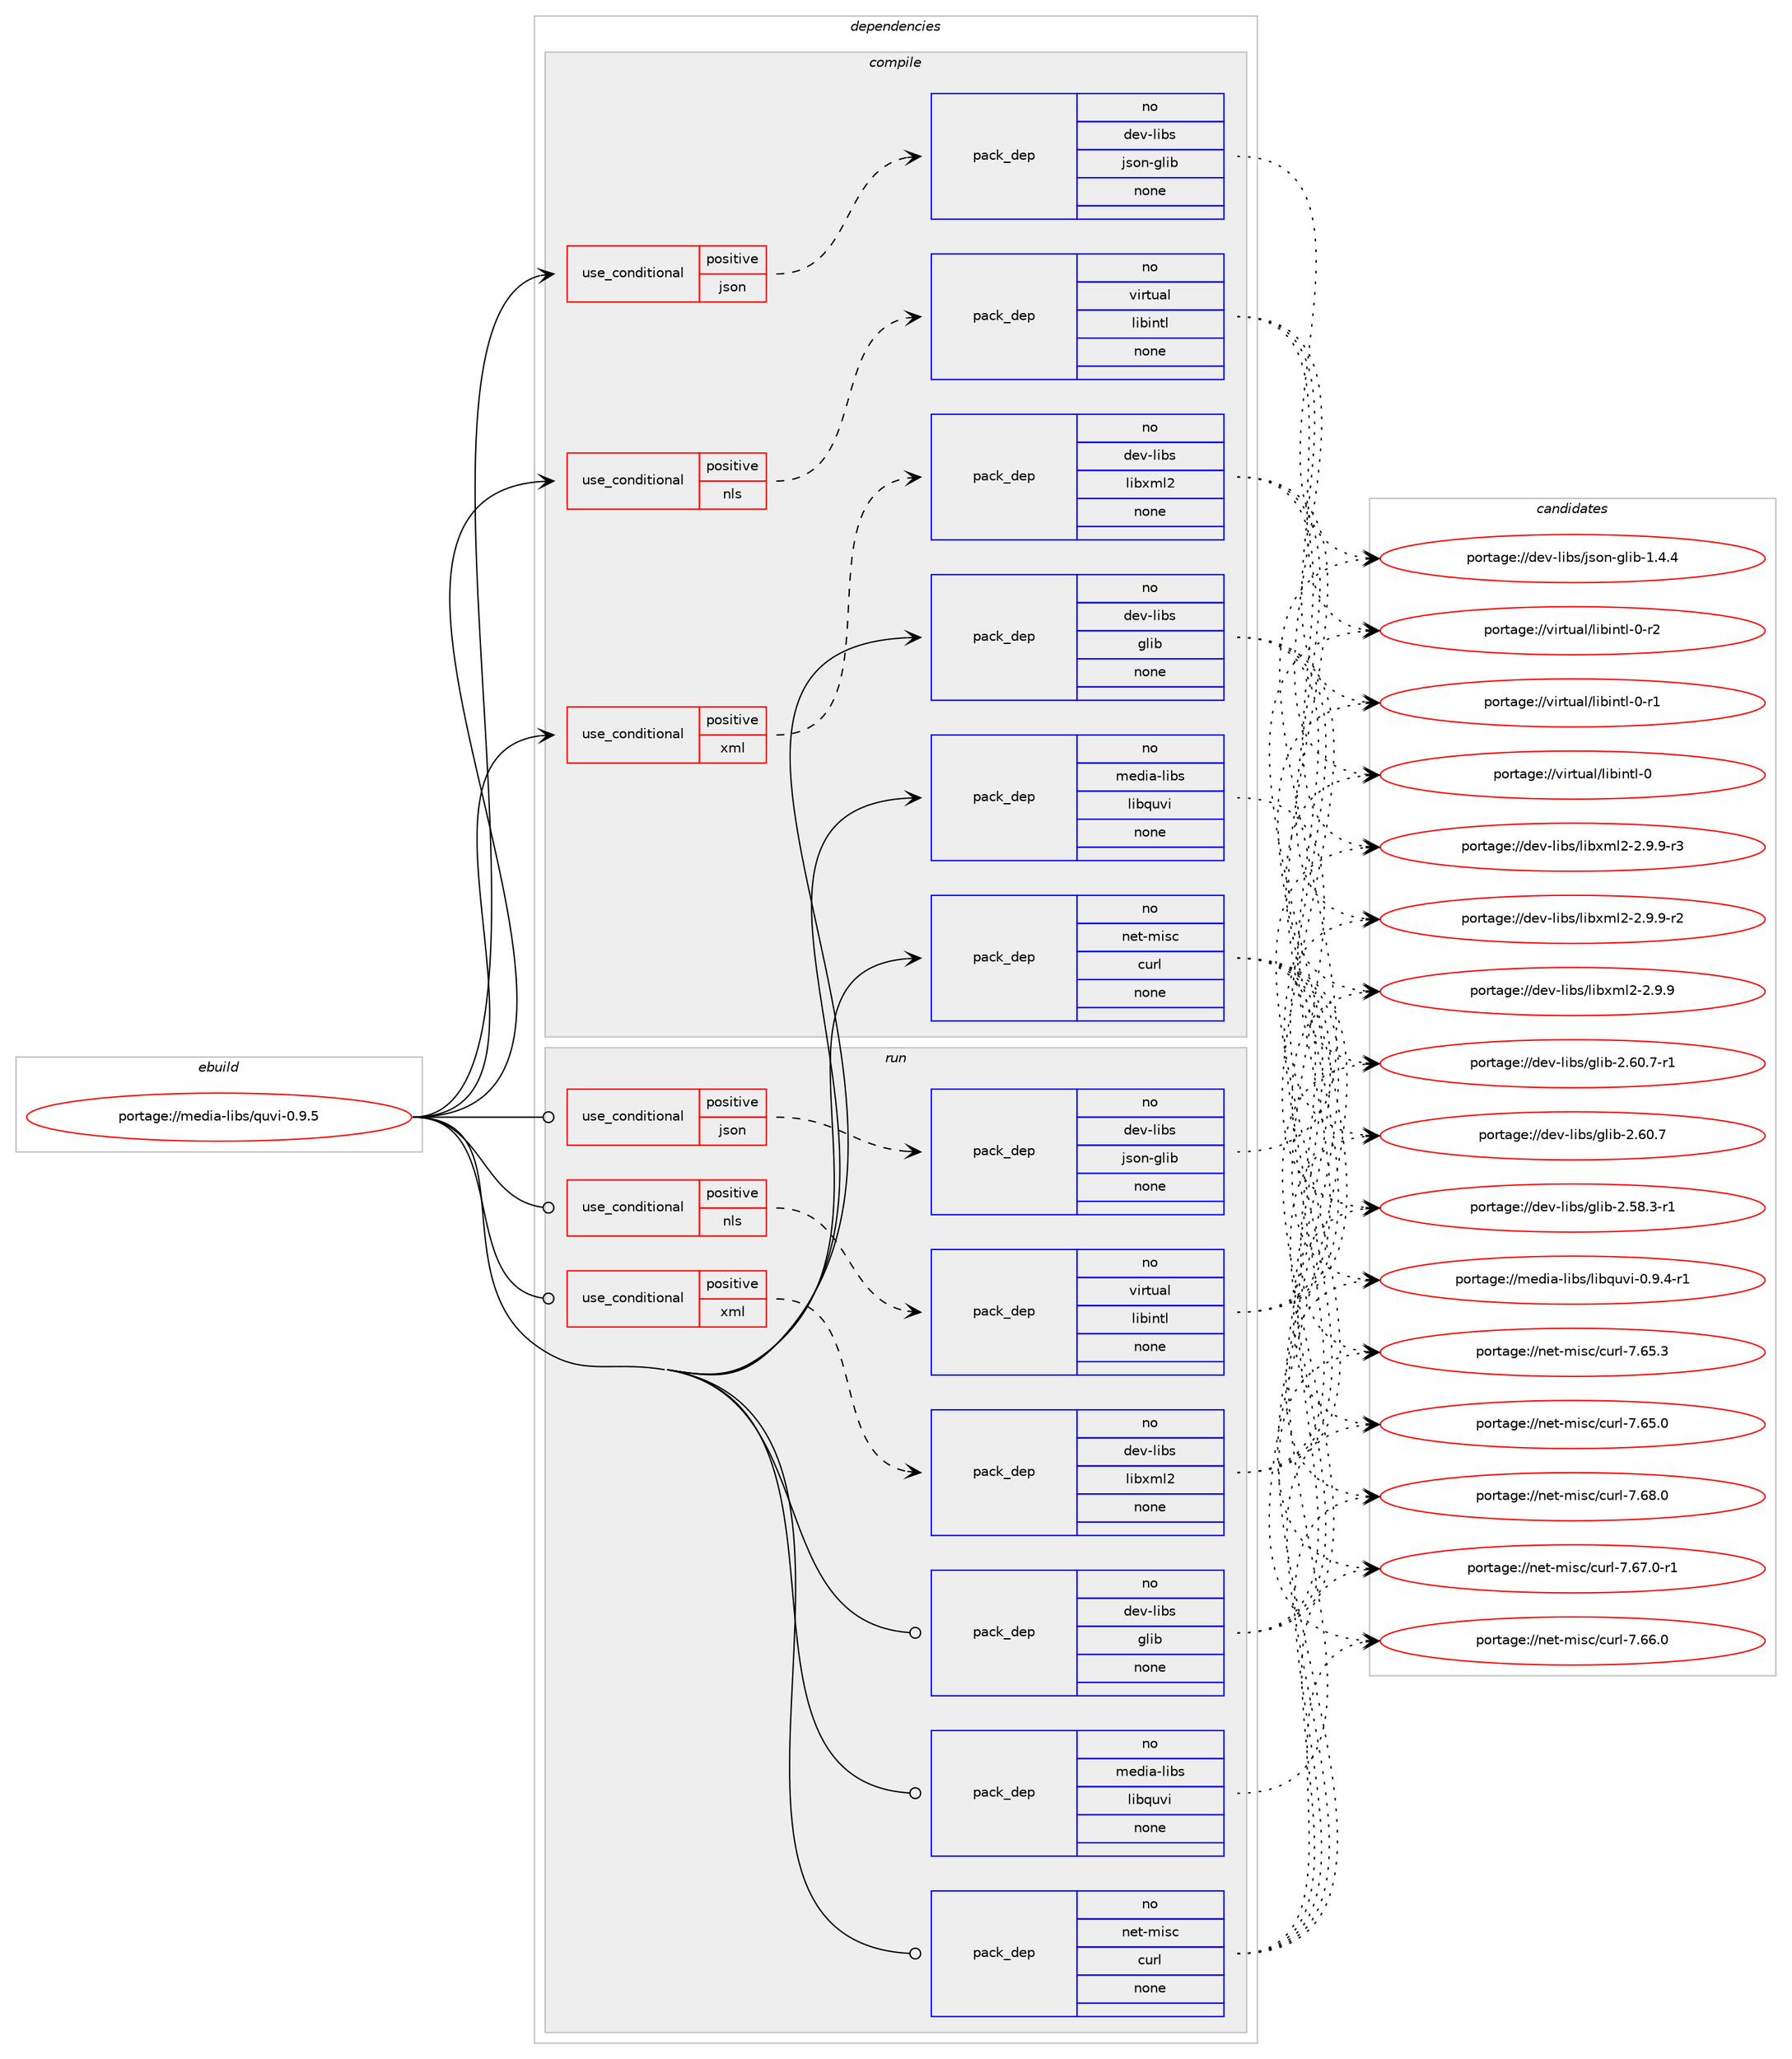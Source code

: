 digraph prolog {

# *************
# Graph options
# *************

newrank=true;
concentrate=true;
compound=true;
graph [rankdir=LR,fontname=Helvetica,fontsize=10,ranksep=1.5];#, ranksep=2.5, nodesep=0.2];
edge  [arrowhead=vee];
node  [fontname=Helvetica,fontsize=10];

# **********
# The ebuild
# **********

subgraph cluster_leftcol {
color=gray;
label=<<i>ebuild</i>>;
id [label="portage://media-libs/quvi-0.9.5", color=red, width=4, href="../media-libs/quvi-0.9.5.svg"];
}

# ****************
# The dependencies
# ****************

subgraph cluster_midcol {
color=gray;
label=<<i>dependencies</i>>;
subgraph cluster_compile {
fillcolor="#eeeeee";
style=filled;
label=<<i>compile</i>>;
subgraph cond46203 {
dependency204989 [label=<<TABLE BORDER="0" CELLBORDER="1" CELLSPACING="0" CELLPADDING="4"><TR><TD ROWSPAN="3" CELLPADDING="10">use_conditional</TD></TR><TR><TD>positive</TD></TR><TR><TD>json</TD></TR></TABLE>>, shape=none, color=red];
subgraph pack155681 {
dependency204990 [label=<<TABLE BORDER="0" CELLBORDER="1" CELLSPACING="0" CELLPADDING="4" WIDTH="220"><TR><TD ROWSPAN="6" CELLPADDING="30">pack_dep</TD></TR><TR><TD WIDTH="110">no</TD></TR><TR><TD>dev-libs</TD></TR><TR><TD>json-glib</TD></TR><TR><TD>none</TD></TR><TR><TD></TD></TR></TABLE>>, shape=none, color=blue];
}
dependency204989:e -> dependency204990:w [weight=20,style="dashed",arrowhead="vee"];
}
id:e -> dependency204989:w [weight=20,style="solid",arrowhead="vee"];
subgraph cond46204 {
dependency204991 [label=<<TABLE BORDER="0" CELLBORDER="1" CELLSPACING="0" CELLPADDING="4"><TR><TD ROWSPAN="3" CELLPADDING="10">use_conditional</TD></TR><TR><TD>positive</TD></TR><TR><TD>nls</TD></TR></TABLE>>, shape=none, color=red];
subgraph pack155682 {
dependency204992 [label=<<TABLE BORDER="0" CELLBORDER="1" CELLSPACING="0" CELLPADDING="4" WIDTH="220"><TR><TD ROWSPAN="6" CELLPADDING="30">pack_dep</TD></TR><TR><TD WIDTH="110">no</TD></TR><TR><TD>virtual</TD></TR><TR><TD>libintl</TD></TR><TR><TD>none</TD></TR><TR><TD></TD></TR></TABLE>>, shape=none, color=blue];
}
dependency204991:e -> dependency204992:w [weight=20,style="dashed",arrowhead="vee"];
}
id:e -> dependency204991:w [weight=20,style="solid",arrowhead="vee"];
subgraph cond46205 {
dependency204993 [label=<<TABLE BORDER="0" CELLBORDER="1" CELLSPACING="0" CELLPADDING="4"><TR><TD ROWSPAN="3" CELLPADDING="10">use_conditional</TD></TR><TR><TD>positive</TD></TR><TR><TD>xml</TD></TR></TABLE>>, shape=none, color=red];
subgraph pack155683 {
dependency204994 [label=<<TABLE BORDER="0" CELLBORDER="1" CELLSPACING="0" CELLPADDING="4" WIDTH="220"><TR><TD ROWSPAN="6" CELLPADDING="30">pack_dep</TD></TR><TR><TD WIDTH="110">no</TD></TR><TR><TD>dev-libs</TD></TR><TR><TD>libxml2</TD></TR><TR><TD>none</TD></TR><TR><TD></TD></TR></TABLE>>, shape=none, color=blue];
}
dependency204993:e -> dependency204994:w [weight=20,style="dashed",arrowhead="vee"];
}
id:e -> dependency204993:w [weight=20,style="solid",arrowhead="vee"];
subgraph pack155684 {
dependency204995 [label=<<TABLE BORDER="0" CELLBORDER="1" CELLSPACING="0" CELLPADDING="4" WIDTH="220"><TR><TD ROWSPAN="6" CELLPADDING="30">pack_dep</TD></TR><TR><TD WIDTH="110">no</TD></TR><TR><TD>dev-libs</TD></TR><TR><TD>glib</TD></TR><TR><TD>none</TD></TR><TR><TD></TD></TR></TABLE>>, shape=none, color=blue];
}
id:e -> dependency204995:w [weight=20,style="solid",arrowhead="vee"];
subgraph pack155685 {
dependency204996 [label=<<TABLE BORDER="0" CELLBORDER="1" CELLSPACING="0" CELLPADDING="4" WIDTH="220"><TR><TD ROWSPAN="6" CELLPADDING="30">pack_dep</TD></TR><TR><TD WIDTH="110">no</TD></TR><TR><TD>media-libs</TD></TR><TR><TD>libquvi</TD></TR><TR><TD>none</TD></TR><TR><TD></TD></TR></TABLE>>, shape=none, color=blue];
}
id:e -> dependency204996:w [weight=20,style="solid",arrowhead="vee"];
subgraph pack155686 {
dependency204997 [label=<<TABLE BORDER="0" CELLBORDER="1" CELLSPACING="0" CELLPADDING="4" WIDTH="220"><TR><TD ROWSPAN="6" CELLPADDING="30">pack_dep</TD></TR><TR><TD WIDTH="110">no</TD></TR><TR><TD>net-misc</TD></TR><TR><TD>curl</TD></TR><TR><TD>none</TD></TR><TR><TD></TD></TR></TABLE>>, shape=none, color=blue];
}
id:e -> dependency204997:w [weight=20,style="solid",arrowhead="vee"];
}
subgraph cluster_compileandrun {
fillcolor="#eeeeee";
style=filled;
label=<<i>compile and run</i>>;
}
subgraph cluster_run {
fillcolor="#eeeeee";
style=filled;
label=<<i>run</i>>;
subgraph cond46206 {
dependency204998 [label=<<TABLE BORDER="0" CELLBORDER="1" CELLSPACING="0" CELLPADDING="4"><TR><TD ROWSPAN="3" CELLPADDING="10">use_conditional</TD></TR><TR><TD>positive</TD></TR><TR><TD>json</TD></TR></TABLE>>, shape=none, color=red];
subgraph pack155687 {
dependency204999 [label=<<TABLE BORDER="0" CELLBORDER="1" CELLSPACING="0" CELLPADDING="4" WIDTH="220"><TR><TD ROWSPAN="6" CELLPADDING="30">pack_dep</TD></TR><TR><TD WIDTH="110">no</TD></TR><TR><TD>dev-libs</TD></TR><TR><TD>json-glib</TD></TR><TR><TD>none</TD></TR><TR><TD></TD></TR></TABLE>>, shape=none, color=blue];
}
dependency204998:e -> dependency204999:w [weight=20,style="dashed",arrowhead="vee"];
}
id:e -> dependency204998:w [weight=20,style="solid",arrowhead="odot"];
subgraph cond46207 {
dependency205000 [label=<<TABLE BORDER="0" CELLBORDER="1" CELLSPACING="0" CELLPADDING="4"><TR><TD ROWSPAN="3" CELLPADDING="10">use_conditional</TD></TR><TR><TD>positive</TD></TR><TR><TD>nls</TD></TR></TABLE>>, shape=none, color=red];
subgraph pack155688 {
dependency205001 [label=<<TABLE BORDER="0" CELLBORDER="1" CELLSPACING="0" CELLPADDING="4" WIDTH="220"><TR><TD ROWSPAN="6" CELLPADDING="30">pack_dep</TD></TR><TR><TD WIDTH="110">no</TD></TR><TR><TD>virtual</TD></TR><TR><TD>libintl</TD></TR><TR><TD>none</TD></TR><TR><TD></TD></TR></TABLE>>, shape=none, color=blue];
}
dependency205000:e -> dependency205001:w [weight=20,style="dashed",arrowhead="vee"];
}
id:e -> dependency205000:w [weight=20,style="solid",arrowhead="odot"];
subgraph cond46208 {
dependency205002 [label=<<TABLE BORDER="0" CELLBORDER="1" CELLSPACING="0" CELLPADDING="4"><TR><TD ROWSPAN="3" CELLPADDING="10">use_conditional</TD></TR><TR><TD>positive</TD></TR><TR><TD>xml</TD></TR></TABLE>>, shape=none, color=red];
subgraph pack155689 {
dependency205003 [label=<<TABLE BORDER="0" CELLBORDER="1" CELLSPACING="0" CELLPADDING="4" WIDTH="220"><TR><TD ROWSPAN="6" CELLPADDING="30">pack_dep</TD></TR><TR><TD WIDTH="110">no</TD></TR><TR><TD>dev-libs</TD></TR><TR><TD>libxml2</TD></TR><TR><TD>none</TD></TR><TR><TD></TD></TR></TABLE>>, shape=none, color=blue];
}
dependency205002:e -> dependency205003:w [weight=20,style="dashed",arrowhead="vee"];
}
id:e -> dependency205002:w [weight=20,style="solid",arrowhead="odot"];
subgraph pack155690 {
dependency205004 [label=<<TABLE BORDER="0" CELLBORDER="1" CELLSPACING="0" CELLPADDING="4" WIDTH="220"><TR><TD ROWSPAN="6" CELLPADDING="30">pack_dep</TD></TR><TR><TD WIDTH="110">no</TD></TR><TR><TD>dev-libs</TD></TR><TR><TD>glib</TD></TR><TR><TD>none</TD></TR><TR><TD></TD></TR></TABLE>>, shape=none, color=blue];
}
id:e -> dependency205004:w [weight=20,style="solid",arrowhead="odot"];
subgraph pack155691 {
dependency205005 [label=<<TABLE BORDER="0" CELLBORDER="1" CELLSPACING="0" CELLPADDING="4" WIDTH="220"><TR><TD ROWSPAN="6" CELLPADDING="30">pack_dep</TD></TR><TR><TD WIDTH="110">no</TD></TR><TR><TD>media-libs</TD></TR><TR><TD>libquvi</TD></TR><TR><TD>none</TD></TR><TR><TD></TD></TR></TABLE>>, shape=none, color=blue];
}
id:e -> dependency205005:w [weight=20,style="solid",arrowhead="odot"];
subgraph pack155692 {
dependency205006 [label=<<TABLE BORDER="0" CELLBORDER="1" CELLSPACING="0" CELLPADDING="4" WIDTH="220"><TR><TD ROWSPAN="6" CELLPADDING="30">pack_dep</TD></TR><TR><TD WIDTH="110">no</TD></TR><TR><TD>net-misc</TD></TR><TR><TD>curl</TD></TR><TR><TD>none</TD></TR><TR><TD></TD></TR></TABLE>>, shape=none, color=blue];
}
id:e -> dependency205006:w [weight=20,style="solid",arrowhead="odot"];
}
}

# **************
# The candidates
# **************

subgraph cluster_choices {
rank=same;
color=gray;
label=<<i>candidates</i>>;

subgraph choice155681 {
color=black;
nodesep=1;
choice1001011184510810598115471061151111104510310810598454946524652 [label="portage://dev-libs/json-glib-1.4.4", color=red, width=4,href="../dev-libs/json-glib-1.4.4.svg"];
dependency204990:e -> choice1001011184510810598115471061151111104510310810598454946524652:w [style=dotted,weight="100"];
}
subgraph choice155682 {
color=black;
nodesep=1;
choice11810511411611797108471081059810511011610845484511450 [label="portage://virtual/libintl-0-r2", color=red, width=4,href="../virtual/libintl-0-r2.svg"];
choice11810511411611797108471081059810511011610845484511449 [label="portage://virtual/libintl-0-r1", color=red, width=4,href="../virtual/libintl-0-r1.svg"];
choice1181051141161179710847108105981051101161084548 [label="portage://virtual/libintl-0", color=red, width=4,href="../virtual/libintl-0.svg"];
dependency204992:e -> choice11810511411611797108471081059810511011610845484511450:w [style=dotted,weight="100"];
dependency204992:e -> choice11810511411611797108471081059810511011610845484511449:w [style=dotted,weight="100"];
dependency204992:e -> choice1181051141161179710847108105981051101161084548:w [style=dotted,weight="100"];
}
subgraph choice155683 {
color=black;
nodesep=1;
choice10010111845108105981154710810598120109108504550465746574511451 [label="portage://dev-libs/libxml2-2.9.9-r3", color=red, width=4,href="../dev-libs/libxml2-2.9.9-r3.svg"];
choice10010111845108105981154710810598120109108504550465746574511450 [label="portage://dev-libs/libxml2-2.9.9-r2", color=red, width=4,href="../dev-libs/libxml2-2.9.9-r2.svg"];
choice1001011184510810598115471081059812010910850455046574657 [label="portage://dev-libs/libxml2-2.9.9", color=red, width=4,href="../dev-libs/libxml2-2.9.9.svg"];
dependency204994:e -> choice10010111845108105981154710810598120109108504550465746574511451:w [style=dotted,weight="100"];
dependency204994:e -> choice10010111845108105981154710810598120109108504550465746574511450:w [style=dotted,weight="100"];
dependency204994:e -> choice1001011184510810598115471081059812010910850455046574657:w [style=dotted,weight="100"];
}
subgraph choice155684 {
color=black;
nodesep=1;
choice10010111845108105981154710310810598455046544846554511449 [label="portage://dev-libs/glib-2.60.7-r1", color=red, width=4,href="../dev-libs/glib-2.60.7-r1.svg"];
choice1001011184510810598115471031081059845504654484655 [label="portage://dev-libs/glib-2.60.7", color=red, width=4,href="../dev-libs/glib-2.60.7.svg"];
choice10010111845108105981154710310810598455046535646514511449 [label="portage://dev-libs/glib-2.58.3-r1", color=red, width=4,href="../dev-libs/glib-2.58.3-r1.svg"];
dependency204995:e -> choice10010111845108105981154710310810598455046544846554511449:w [style=dotted,weight="100"];
dependency204995:e -> choice1001011184510810598115471031081059845504654484655:w [style=dotted,weight="100"];
dependency204995:e -> choice10010111845108105981154710310810598455046535646514511449:w [style=dotted,weight="100"];
}
subgraph choice155685 {
color=black;
nodesep=1;
choice10910110010597451081059811547108105981131171181054548465746524511449 [label="portage://media-libs/libquvi-0.9.4-r1", color=red, width=4,href="../media-libs/libquvi-0.9.4-r1.svg"];
dependency204996:e -> choice10910110010597451081059811547108105981131171181054548465746524511449:w [style=dotted,weight="100"];
}
subgraph choice155686 {
color=black;
nodesep=1;
choice1101011164510910511599479911711410845554654564648 [label="portage://net-misc/curl-7.68.0", color=red, width=4,href="../net-misc/curl-7.68.0.svg"];
choice11010111645109105115994799117114108455546545546484511449 [label="portage://net-misc/curl-7.67.0-r1", color=red, width=4,href="../net-misc/curl-7.67.0-r1.svg"];
choice1101011164510910511599479911711410845554654544648 [label="portage://net-misc/curl-7.66.0", color=red, width=4,href="../net-misc/curl-7.66.0.svg"];
choice1101011164510910511599479911711410845554654534651 [label="portage://net-misc/curl-7.65.3", color=red, width=4,href="../net-misc/curl-7.65.3.svg"];
choice1101011164510910511599479911711410845554654534648 [label="portage://net-misc/curl-7.65.0", color=red, width=4,href="../net-misc/curl-7.65.0.svg"];
dependency204997:e -> choice1101011164510910511599479911711410845554654564648:w [style=dotted,weight="100"];
dependency204997:e -> choice11010111645109105115994799117114108455546545546484511449:w [style=dotted,weight="100"];
dependency204997:e -> choice1101011164510910511599479911711410845554654544648:w [style=dotted,weight="100"];
dependency204997:e -> choice1101011164510910511599479911711410845554654534651:w [style=dotted,weight="100"];
dependency204997:e -> choice1101011164510910511599479911711410845554654534648:w [style=dotted,weight="100"];
}
subgraph choice155687 {
color=black;
nodesep=1;
choice1001011184510810598115471061151111104510310810598454946524652 [label="portage://dev-libs/json-glib-1.4.4", color=red, width=4,href="../dev-libs/json-glib-1.4.4.svg"];
dependency204999:e -> choice1001011184510810598115471061151111104510310810598454946524652:w [style=dotted,weight="100"];
}
subgraph choice155688 {
color=black;
nodesep=1;
choice11810511411611797108471081059810511011610845484511450 [label="portage://virtual/libintl-0-r2", color=red, width=4,href="../virtual/libintl-0-r2.svg"];
choice11810511411611797108471081059810511011610845484511449 [label="portage://virtual/libintl-0-r1", color=red, width=4,href="../virtual/libintl-0-r1.svg"];
choice1181051141161179710847108105981051101161084548 [label="portage://virtual/libintl-0", color=red, width=4,href="../virtual/libintl-0.svg"];
dependency205001:e -> choice11810511411611797108471081059810511011610845484511450:w [style=dotted,weight="100"];
dependency205001:e -> choice11810511411611797108471081059810511011610845484511449:w [style=dotted,weight="100"];
dependency205001:e -> choice1181051141161179710847108105981051101161084548:w [style=dotted,weight="100"];
}
subgraph choice155689 {
color=black;
nodesep=1;
choice10010111845108105981154710810598120109108504550465746574511451 [label="portage://dev-libs/libxml2-2.9.9-r3", color=red, width=4,href="../dev-libs/libxml2-2.9.9-r3.svg"];
choice10010111845108105981154710810598120109108504550465746574511450 [label="portage://dev-libs/libxml2-2.9.9-r2", color=red, width=4,href="../dev-libs/libxml2-2.9.9-r2.svg"];
choice1001011184510810598115471081059812010910850455046574657 [label="portage://dev-libs/libxml2-2.9.9", color=red, width=4,href="../dev-libs/libxml2-2.9.9.svg"];
dependency205003:e -> choice10010111845108105981154710810598120109108504550465746574511451:w [style=dotted,weight="100"];
dependency205003:e -> choice10010111845108105981154710810598120109108504550465746574511450:w [style=dotted,weight="100"];
dependency205003:e -> choice1001011184510810598115471081059812010910850455046574657:w [style=dotted,weight="100"];
}
subgraph choice155690 {
color=black;
nodesep=1;
choice10010111845108105981154710310810598455046544846554511449 [label="portage://dev-libs/glib-2.60.7-r1", color=red, width=4,href="../dev-libs/glib-2.60.7-r1.svg"];
choice1001011184510810598115471031081059845504654484655 [label="portage://dev-libs/glib-2.60.7", color=red, width=4,href="../dev-libs/glib-2.60.7.svg"];
choice10010111845108105981154710310810598455046535646514511449 [label="portage://dev-libs/glib-2.58.3-r1", color=red, width=4,href="../dev-libs/glib-2.58.3-r1.svg"];
dependency205004:e -> choice10010111845108105981154710310810598455046544846554511449:w [style=dotted,weight="100"];
dependency205004:e -> choice1001011184510810598115471031081059845504654484655:w [style=dotted,weight="100"];
dependency205004:e -> choice10010111845108105981154710310810598455046535646514511449:w [style=dotted,weight="100"];
}
subgraph choice155691 {
color=black;
nodesep=1;
choice10910110010597451081059811547108105981131171181054548465746524511449 [label="portage://media-libs/libquvi-0.9.4-r1", color=red, width=4,href="../media-libs/libquvi-0.9.4-r1.svg"];
dependency205005:e -> choice10910110010597451081059811547108105981131171181054548465746524511449:w [style=dotted,weight="100"];
}
subgraph choice155692 {
color=black;
nodesep=1;
choice1101011164510910511599479911711410845554654564648 [label="portage://net-misc/curl-7.68.0", color=red, width=4,href="../net-misc/curl-7.68.0.svg"];
choice11010111645109105115994799117114108455546545546484511449 [label="portage://net-misc/curl-7.67.0-r1", color=red, width=4,href="../net-misc/curl-7.67.0-r1.svg"];
choice1101011164510910511599479911711410845554654544648 [label="portage://net-misc/curl-7.66.0", color=red, width=4,href="../net-misc/curl-7.66.0.svg"];
choice1101011164510910511599479911711410845554654534651 [label="portage://net-misc/curl-7.65.3", color=red, width=4,href="../net-misc/curl-7.65.3.svg"];
choice1101011164510910511599479911711410845554654534648 [label="portage://net-misc/curl-7.65.0", color=red, width=4,href="../net-misc/curl-7.65.0.svg"];
dependency205006:e -> choice1101011164510910511599479911711410845554654564648:w [style=dotted,weight="100"];
dependency205006:e -> choice11010111645109105115994799117114108455546545546484511449:w [style=dotted,weight="100"];
dependency205006:e -> choice1101011164510910511599479911711410845554654544648:w [style=dotted,weight="100"];
dependency205006:e -> choice1101011164510910511599479911711410845554654534651:w [style=dotted,weight="100"];
dependency205006:e -> choice1101011164510910511599479911711410845554654534648:w [style=dotted,weight="100"];
}
}

}
